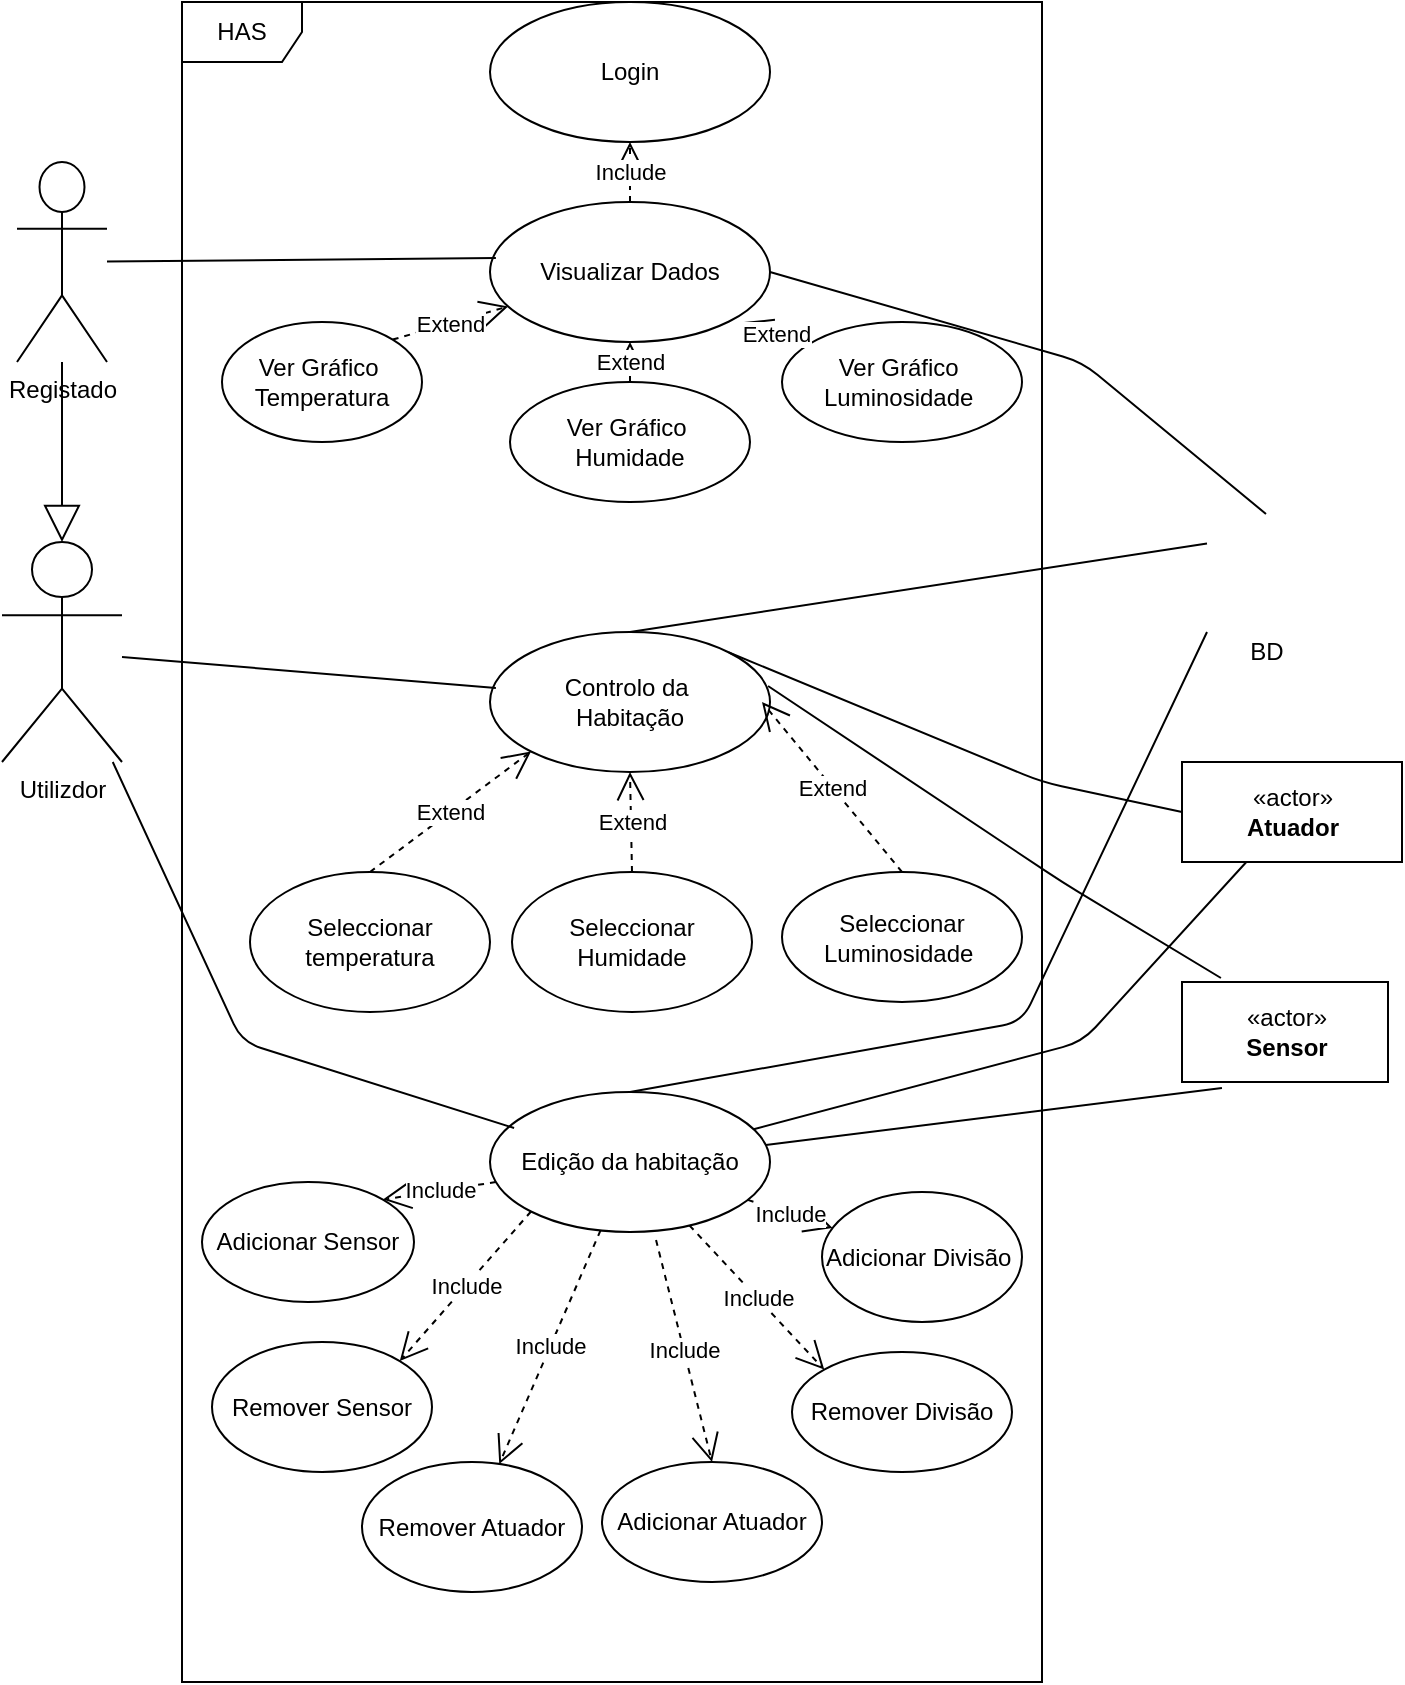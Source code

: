 <mxfile version="12.7.8" type="device"><diagram id="_pLJZoW4iE9wC0ApAH6i" name="Page-1"><mxGraphModel dx="868" dy="401" grid="1" gridSize="10" guides="1" tooltips="1" connect="1" arrows="1" fold="1" page="1" pageScale="1" pageWidth="827" pageHeight="1169" math="0" shadow="0"><root><mxCell id="0"/><mxCell id="1" parent="0"/><mxCell id="cy96cKBgm9-FN8qkSJgD-1" value="HAS" style="shape=umlFrame;whiteSpace=wrap;html=1;" vertex="1" parent="1"><mxGeometry x="190" y="40" width="430" height="840" as="geometry"/></mxCell><mxCell id="cy96cKBgm9-FN8qkSJgD-2" value="Utilizdor" style="shape=umlActor;verticalLabelPosition=bottom;labelBackgroundColor=#ffffff;verticalAlign=top;html=1;" vertex="1" parent="1"><mxGeometry x="100" y="310" width="60" height="110" as="geometry"/></mxCell><mxCell id="cy96cKBgm9-FN8qkSJgD-14" value="Visualizar Dados" style="ellipse;whiteSpace=wrap;html=1;" vertex="1" parent="1"><mxGeometry x="344" y="140" width="140" height="70" as="geometry"/></mxCell><mxCell id="cy96cKBgm9-FN8qkSJgD-21" value="Ver Gráfico&amp;nbsp;&lt;br&gt;Humidade" style="ellipse;whiteSpace=wrap;html=1;" vertex="1" parent="1"><mxGeometry x="354" y="230" width="120" height="60" as="geometry"/></mxCell><mxCell id="cy96cKBgm9-FN8qkSJgD-23" value="Ver Gráfico&amp;nbsp;&lt;br&gt;Luminosidade&amp;nbsp;" style="ellipse;whiteSpace=wrap;html=1;" vertex="1" parent="1"><mxGeometry x="490" y="200" width="120" height="60" as="geometry"/></mxCell><mxCell id="cy96cKBgm9-FN8qkSJgD-22" value="Ver Gráfico&amp;nbsp;&lt;br&gt;Temperatura" style="ellipse;whiteSpace=wrap;html=1;" vertex="1" parent="1"><mxGeometry x="210" y="200" width="100" height="60" as="geometry"/></mxCell><mxCell id="cy96cKBgm9-FN8qkSJgD-24" value="Extend" style="endArrow=open;endSize=12;dashed=1;html=1;exitX=1;exitY=0;exitDx=0;exitDy=0;" edge="1" parent="1" source="cy96cKBgm9-FN8qkSJgD-22" target="cy96cKBgm9-FN8qkSJgD-14"><mxGeometry width="160" relative="1" as="geometry"><mxPoint x="360" y="230" as="sourcePoint"/><mxPoint x="520" y="230" as="targetPoint"/><Array as="points"/></mxGeometry></mxCell><mxCell id="cy96cKBgm9-FN8qkSJgD-25" value="Extend" style="endArrow=open;endSize=12;dashed=1;html=1;exitX=0.5;exitY=0;exitDx=0;exitDy=0;" edge="1" parent="1" source="cy96cKBgm9-FN8qkSJgD-21" target="cy96cKBgm9-FN8qkSJgD-14"><mxGeometry width="160" relative="1" as="geometry"><mxPoint x="360" y="230" as="sourcePoint"/><mxPoint x="520" y="230" as="targetPoint"/></mxGeometry></mxCell><mxCell id="cy96cKBgm9-FN8qkSJgD-26" value="Extend" style="endArrow=open;endSize=12;dashed=1;html=1;entryX=0.907;entryY=0.857;entryDx=0;entryDy=0;entryPerimeter=0;" edge="1" parent="1" source="cy96cKBgm9-FN8qkSJgD-23" target="cy96cKBgm9-FN8qkSJgD-14"><mxGeometry width="160" relative="1" as="geometry"><mxPoint x="360" y="230" as="sourcePoint"/><mxPoint x="520" y="230" as="targetPoint"/></mxGeometry></mxCell><mxCell id="cy96cKBgm9-FN8qkSJgD-30" value="Registado" style="shape=umlActor;verticalLabelPosition=bottom;labelBackgroundColor=#ffffff;verticalAlign=top;html=1;" vertex="1" parent="1"><mxGeometry x="107.5" y="120" width="45" height="100" as="geometry"/></mxCell><mxCell id="cy96cKBgm9-FN8qkSJgD-34" value="" style="endArrow=block;endSize=16;endFill=0;html=1;entryX=0.5;entryY=0;entryDx=0;entryDy=0;entryPerimeter=0;" edge="1" parent="1" source="cy96cKBgm9-FN8qkSJgD-30" target="cy96cKBgm9-FN8qkSJgD-2"><mxGeometry width="160" relative="1" as="geometry"><mxPoint x="120" y="280" as="sourcePoint"/><mxPoint x="280" y="280" as="targetPoint"/></mxGeometry></mxCell><mxCell id="cy96cKBgm9-FN8qkSJgD-35" value="" style="endArrow=none;html=1;entryX=0.021;entryY=0.4;entryDx=0;entryDy=0;entryPerimeter=0;" edge="1" parent="1" source="cy96cKBgm9-FN8qkSJgD-30" target="cy96cKBgm9-FN8qkSJgD-14"><mxGeometry width="50" height="50" relative="1" as="geometry"><mxPoint x="220" y="190" as="sourcePoint"/><mxPoint x="270" y="140" as="targetPoint"/></mxGeometry></mxCell><mxCell id="cy96cKBgm9-FN8qkSJgD-37" value="" style="endArrow=none;html=1;exitX=1;exitY=0.5;exitDx=0;exitDy=0;entryX=0.5;entryY=0;entryDx=0;entryDy=0;" edge="1" parent="1" source="cy96cKBgm9-FN8qkSJgD-14" target="cy96cKBgm9-FN8qkSJgD-79"><mxGeometry width="50" height="50" relative="1" as="geometry"><mxPoint x="410" y="360" as="sourcePoint"/><mxPoint x="700" y="350" as="targetPoint"/><Array as="points"><mxPoint x="640" y="220"/></Array></mxGeometry></mxCell><mxCell id="cy96cKBgm9-FN8qkSJgD-38" value="Login" style="ellipse;whiteSpace=wrap;html=1;" vertex="1" parent="1"><mxGeometry x="344" y="40" width="140" height="70" as="geometry"/></mxCell><mxCell id="cy96cKBgm9-FN8qkSJgD-39" value="Include" style="endArrow=open;endSize=12;dashed=1;html=1;exitX=0.5;exitY=0;exitDx=0;exitDy=0;" edge="1" parent="1" source="cy96cKBgm9-FN8qkSJgD-14" target="cy96cKBgm9-FN8qkSJgD-38"><mxGeometry width="160" relative="1" as="geometry"><mxPoint x="360" y="130" as="sourcePoint"/><mxPoint x="520" y="130" as="targetPoint"/></mxGeometry></mxCell><mxCell id="cy96cKBgm9-FN8qkSJgD-40" value="Controlo da&amp;nbsp;&lt;br&gt;Habitação" style="ellipse;whiteSpace=wrap;html=1;" vertex="1" parent="1"><mxGeometry x="344" y="355" width="140" height="70" as="geometry"/></mxCell><mxCell id="cy96cKBgm9-FN8qkSJgD-41" value="Seleccionar Humidade" style="ellipse;whiteSpace=wrap;html=1;" vertex="1" parent="1"><mxGeometry x="355" y="475" width="120" height="70" as="geometry"/></mxCell><mxCell id="cy96cKBgm9-FN8qkSJgD-42" value="Seleccionar temperatura" style="ellipse;whiteSpace=wrap;html=1;" vertex="1" parent="1"><mxGeometry x="224" y="475" width="120" height="70" as="geometry"/></mxCell><mxCell id="cy96cKBgm9-FN8qkSJgD-45" value="Seleccionar Luminosidade&amp;nbsp;" style="ellipse;whiteSpace=wrap;html=1;" vertex="1" parent="1"><mxGeometry x="490" y="475" width="120" height="65" as="geometry"/></mxCell><mxCell id="cy96cKBgm9-FN8qkSJgD-47" value="Extend" style="endArrow=open;endSize=12;dashed=1;html=1;exitX=0.5;exitY=0;exitDx=0;exitDy=0;entryX=0.5;entryY=1;entryDx=0;entryDy=0;" edge="1" parent="1" source="cy96cKBgm9-FN8qkSJgD-41" target="cy96cKBgm9-FN8qkSJgD-40"><mxGeometry width="160" relative="1" as="geometry"><mxPoint x="360" y="390" as="sourcePoint"/><mxPoint x="520" y="390" as="targetPoint"/></mxGeometry></mxCell><mxCell id="cy96cKBgm9-FN8qkSJgD-48" value="Extend" style="endArrow=open;endSize=12;dashed=1;html=1;exitX=0.5;exitY=0;exitDx=0;exitDy=0;entryX=0;entryY=1;entryDx=0;entryDy=0;" edge="1" parent="1" source="cy96cKBgm9-FN8qkSJgD-42" target="cy96cKBgm9-FN8qkSJgD-40"><mxGeometry width="160" relative="1" as="geometry"><mxPoint x="310" y="460" as="sourcePoint"/><mxPoint x="470" y="460" as="targetPoint"/></mxGeometry></mxCell><mxCell id="cy96cKBgm9-FN8qkSJgD-49" value="Extend" style="endArrow=open;endSize=12;dashed=1;html=1;exitX=0.5;exitY=0;exitDx=0;exitDy=0;" edge="1" parent="1" source="cy96cKBgm9-FN8qkSJgD-45"><mxGeometry width="160" relative="1" as="geometry"><mxPoint x="360" y="390" as="sourcePoint"/><mxPoint x="480" y="390" as="targetPoint"/></mxGeometry></mxCell><mxCell id="cy96cKBgm9-FN8qkSJgD-50" value="Edição da habitação" style="ellipse;whiteSpace=wrap;html=1;" vertex="1" parent="1"><mxGeometry x="344" y="585" width="140" height="70" as="geometry"/></mxCell><mxCell id="cy96cKBgm9-FN8qkSJgD-51" value="Adicionar Sensor" style="ellipse;whiteSpace=wrap;html=1;" vertex="1" parent="1"><mxGeometry x="200" y="630" width="106" height="60" as="geometry"/></mxCell><mxCell id="cy96cKBgm9-FN8qkSJgD-52" value="Adicionar Divisão&amp;nbsp;" style="ellipse;whiteSpace=wrap;html=1;" vertex="1" parent="1"><mxGeometry x="510" y="635" width="100" height="65" as="geometry"/></mxCell><mxCell id="cy96cKBgm9-FN8qkSJgD-53" value="Adicionar Atuador" style="ellipse;whiteSpace=wrap;html=1;" vertex="1" parent="1"><mxGeometry x="400" y="770" width="110" height="60" as="geometry"/></mxCell><mxCell id="cy96cKBgm9-FN8qkSJgD-54" value="Remover Divisão" style="ellipse;whiteSpace=wrap;html=1;" vertex="1" parent="1"><mxGeometry x="495" y="715" width="110" height="60" as="geometry"/></mxCell><mxCell id="cy96cKBgm9-FN8qkSJgD-55" value="Remover Sensor" style="ellipse;whiteSpace=wrap;html=1;" vertex="1" parent="1"><mxGeometry x="205" y="710" width="110" height="65" as="geometry"/></mxCell><mxCell id="cy96cKBgm9-FN8qkSJgD-56" value="Remover Atuador" style="ellipse;whiteSpace=wrap;html=1;" vertex="1" parent="1"><mxGeometry x="280" y="770" width="110" height="65" as="geometry"/></mxCell><mxCell id="cy96cKBgm9-FN8qkSJgD-58" value="Include" style="endArrow=open;endSize=12;dashed=1;html=1;entryX=1;entryY=0;entryDx=0;entryDy=0;" edge="1" parent="1" source="cy96cKBgm9-FN8qkSJgD-50" target="cy96cKBgm9-FN8qkSJgD-51"><mxGeometry width="160" relative="1" as="geometry"><mxPoint x="306" y="700" as="sourcePoint"/><mxPoint x="320" y="620" as="targetPoint"/></mxGeometry></mxCell><mxCell id="cy96cKBgm9-FN8qkSJgD-59" value="Include" style="endArrow=open;endSize=12;dashed=1;html=1;exitX=0.593;exitY=1.057;exitDx=0;exitDy=0;exitPerimeter=0;entryX=0.5;entryY=0;entryDx=0;entryDy=0;" edge="1" parent="1" source="cy96cKBgm9-FN8qkSJgD-50" target="cy96cKBgm9-FN8qkSJgD-53"><mxGeometry width="160" relative="1" as="geometry"><mxPoint x="360" y="810" as="sourcePoint"/><mxPoint x="520" y="810" as="targetPoint"/></mxGeometry></mxCell><mxCell id="cy96cKBgm9-FN8qkSJgD-60" value="Include" style="endArrow=open;endSize=12;dashed=1;html=1;" edge="1" parent="1" source="cy96cKBgm9-FN8qkSJgD-50" target="cy96cKBgm9-FN8qkSJgD-56"><mxGeometry width="160" relative="1" as="geometry"><mxPoint x="400" y="690" as="sourcePoint"/><mxPoint x="410" y="680" as="targetPoint"/></mxGeometry></mxCell><mxCell id="cy96cKBgm9-FN8qkSJgD-61" value="Include" style="endArrow=open;endSize=12;dashed=1;html=1;exitX=0;exitY=1;exitDx=0;exitDy=0;entryX=1;entryY=0;entryDx=0;entryDy=0;" edge="1" parent="1" source="cy96cKBgm9-FN8qkSJgD-50" target="cy96cKBgm9-FN8qkSJgD-55"><mxGeometry width="160" relative="1" as="geometry"><mxPoint x="360" y="810" as="sourcePoint"/><mxPoint x="360" y="650" as="targetPoint"/></mxGeometry></mxCell><mxCell id="cy96cKBgm9-FN8qkSJgD-62" value="Include" style="endArrow=open;endSize=12;dashed=1;html=1;" edge="1" parent="1" source="cy96cKBgm9-FN8qkSJgD-50" target="cy96cKBgm9-FN8qkSJgD-52"><mxGeometry width="160" relative="1" as="geometry"><mxPoint x="490" y="660" as="sourcePoint"/><mxPoint x="520" y="810" as="targetPoint"/></mxGeometry></mxCell><mxCell id="cy96cKBgm9-FN8qkSJgD-63" value="Include" style="endArrow=open;endSize=12;dashed=1;html=1;entryX=0;entryY=0;entryDx=0;entryDy=0;" edge="1" parent="1" source="cy96cKBgm9-FN8qkSJgD-50" target="cy96cKBgm9-FN8qkSJgD-54"><mxGeometry width="160" relative="1" as="geometry"><mxPoint x="490" y="724" as="sourcePoint"/><mxPoint x="520" y="810" as="targetPoint"/></mxGeometry></mxCell><mxCell id="cy96cKBgm9-FN8qkSJgD-64" value="" style="endArrow=none;html=1;entryX=0.021;entryY=0.4;entryDx=0;entryDy=0;entryPerimeter=0;" edge="1" parent="1" source="cy96cKBgm9-FN8qkSJgD-2" target="cy96cKBgm9-FN8qkSJgD-40"><mxGeometry width="50" height="50" relative="1" as="geometry"><mxPoint x="224" y="380" as="sourcePoint"/><mxPoint x="274" y="330" as="targetPoint"/></mxGeometry></mxCell><mxCell id="cy96cKBgm9-FN8qkSJgD-65" value="" style="endArrow=none;html=1;entryX=0.086;entryY=0.257;entryDx=0;entryDy=0;entryPerimeter=0;" edge="1" parent="1" source="cy96cKBgm9-FN8qkSJgD-2" target="cy96cKBgm9-FN8qkSJgD-50"><mxGeometry width="50" height="50" relative="1" as="geometry"><mxPoint x="410" y="430" as="sourcePoint"/><mxPoint x="460" y="380" as="targetPoint"/><Array as="points"><mxPoint x="220" y="560"/></Array></mxGeometry></mxCell><mxCell id="cy96cKBgm9-FN8qkSJgD-67" value="" style="endArrow=none;html=1;exitX=1;exitY=0;exitDx=0;exitDy=0;entryX=0;entryY=0.5;entryDx=0;entryDy=0;" edge="1" parent="1" source="cy96cKBgm9-FN8qkSJgD-40" target="cy96cKBgm9-FN8qkSJgD-78"><mxGeometry width="50" height="50" relative="1" as="geometry"><mxPoint x="410" y="330" as="sourcePoint"/><mxPoint x="700" y="481" as="targetPoint"/><Array as="points"><mxPoint x="620" y="430"/></Array></mxGeometry></mxCell><mxCell id="cy96cKBgm9-FN8qkSJgD-68" value="" style="endArrow=none;html=1;" edge="1" parent="1" source="cy96cKBgm9-FN8qkSJgD-78" target="cy96cKBgm9-FN8qkSJgD-50"><mxGeometry width="50" height="50" relative="1" as="geometry"><mxPoint x="700" y="496.667" as="sourcePoint"/><mxPoint x="460" y="380" as="targetPoint"/><Array as="points"><mxPoint x="640" y="560"/></Array></mxGeometry></mxCell><mxCell id="cy96cKBgm9-FN8qkSJgD-69" value="" style="endArrow=none;html=1;entryX=0.194;entryY=1.06;entryDx=0;entryDy=0;entryPerimeter=0;" edge="1" parent="1" source="cy96cKBgm9-FN8qkSJgD-50" target="cy96cKBgm9-FN8qkSJgD-75"><mxGeometry width="50" height="50" relative="1" as="geometry"><mxPoint x="670" y="685" as="sourcePoint"/><mxPoint x="722.5" y="625" as="targetPoint"/></mxGeometry></mxCell><mxCell id="cy96cKBgm9-FN8qkSJgD-70" value="" style="endArrow=none;html=1;exitX=0.189;exitY=-0.04;exitDx=0;exitDy=0;exitPerimeter=0;entryX=0.993;entryY=0.386;entryDx=0;entryDy=0;entryPerimeter=0;" edge="1" parent="1" source="cy96cKBgm9-FN8qkSJgD-75" target="cy96cKBgm9-FN8qkSJgD-40"><mxGeometry width="50" height="50" relative="1" as="geometry"><mxPoint x="722.5" y="625" as="sourcePoint"/><mxPoint x="460" y="380" as="targetPoint"/><Array as="points"><mxPoint x="630" y="480"/></Array></mxGeometry></mxCell><mxCell id="cy96cKBgm9-FN8qkSJgD-73" value="" style="endArrow=none;html=1;exitX=0.5;exitY=0;exitDx=0;exitDy=0;entryX=0;entryY=0.25;entryDx=0;entryDy=0;" edge="1" parent="1" source="cy96cKBgm9-FN8qkSJgD-40" target="cy96cKBgm9-FN8qkSJgD-79"><mxGeometry width="50" height="50" relative="1" as="geometry"><mxPoint x="410" y="330" as="sourcePoint"/><mxPoint x="705" y="376.667" as="targetPoint"/></mxGeometry></mxCell><mxCell id="cy96cKBgm9-FN8qkSJgD-74" value="" style="endArrow=none;html=1;exitX=0.5;exitY=0;exitDx=0;exitDy=0;entryX=0;entryY=1;entryDx=0;entryDy=0;" edge="1" parent="1" source="cy96cKBgm9-FN8qkSJgD-50" target="cy96cKBgm9-FN8qkSJgD-79"><mxGeometry width="50" height="50" relative="1" as="geometry"><mxPoint x="410" y="430" as="sourcePoint"/><mxPoint x="705" y="423.333" as="targetPoint"/><Array as="points"><mxPoint x="610" y="550"/></Array></mxGeometry></mxCell><mxCell id="cy96cKBgm9-FN8qkSJgD-75" value="«actor»&lt;br&gt;&lt;b&gt;Sensor&lt;/b&gt;" style="html=1;" vertex="1" parent="1"><mxGeometry x="690" y="530" width="103" height="50" as="geometry"/></mxCell><mxCell id="cy96cKBgm9-FN8qkSJgD-78" value="«actor»&lt;br&gt;&lt;b&gt;Atuador&lt;/b&gt;" style="html=1;" vertex="1" parent="1"><mxGeometry x="690" y="420" width="110" height="50" as="geometry"/></mxCell><mxCell id="cy96cKBgm9-FN8qkSJgD-79" value="" style="shape=image;html=1;verticalAlign=top;verticalLabelPosition=bottom;labelBackgroundColor=#ffffff;imageAspect=0;aspect=fixed;image=https://cdn3.iconfinder.com/data/icons/linecons-free-vector-icons-pack/32/data-128.png" vertex="1" parent="1"><mxGeometry x="702.5" y="296" width="59" height="59" as="geometry"/></mxCell><mxCell id="cy96cKBgm9-FN8qkSJgD-80" value="BD" style="text;html=1;align=center;verticalAlign=middle;resizable=0;points=[];autosize=1;" vertex="1" parent="1"><mxGeometry x="717" y="355" width="30" height="20" as="geometry"/></mxCell></root></mxGraphModel></diagram></mxfile>